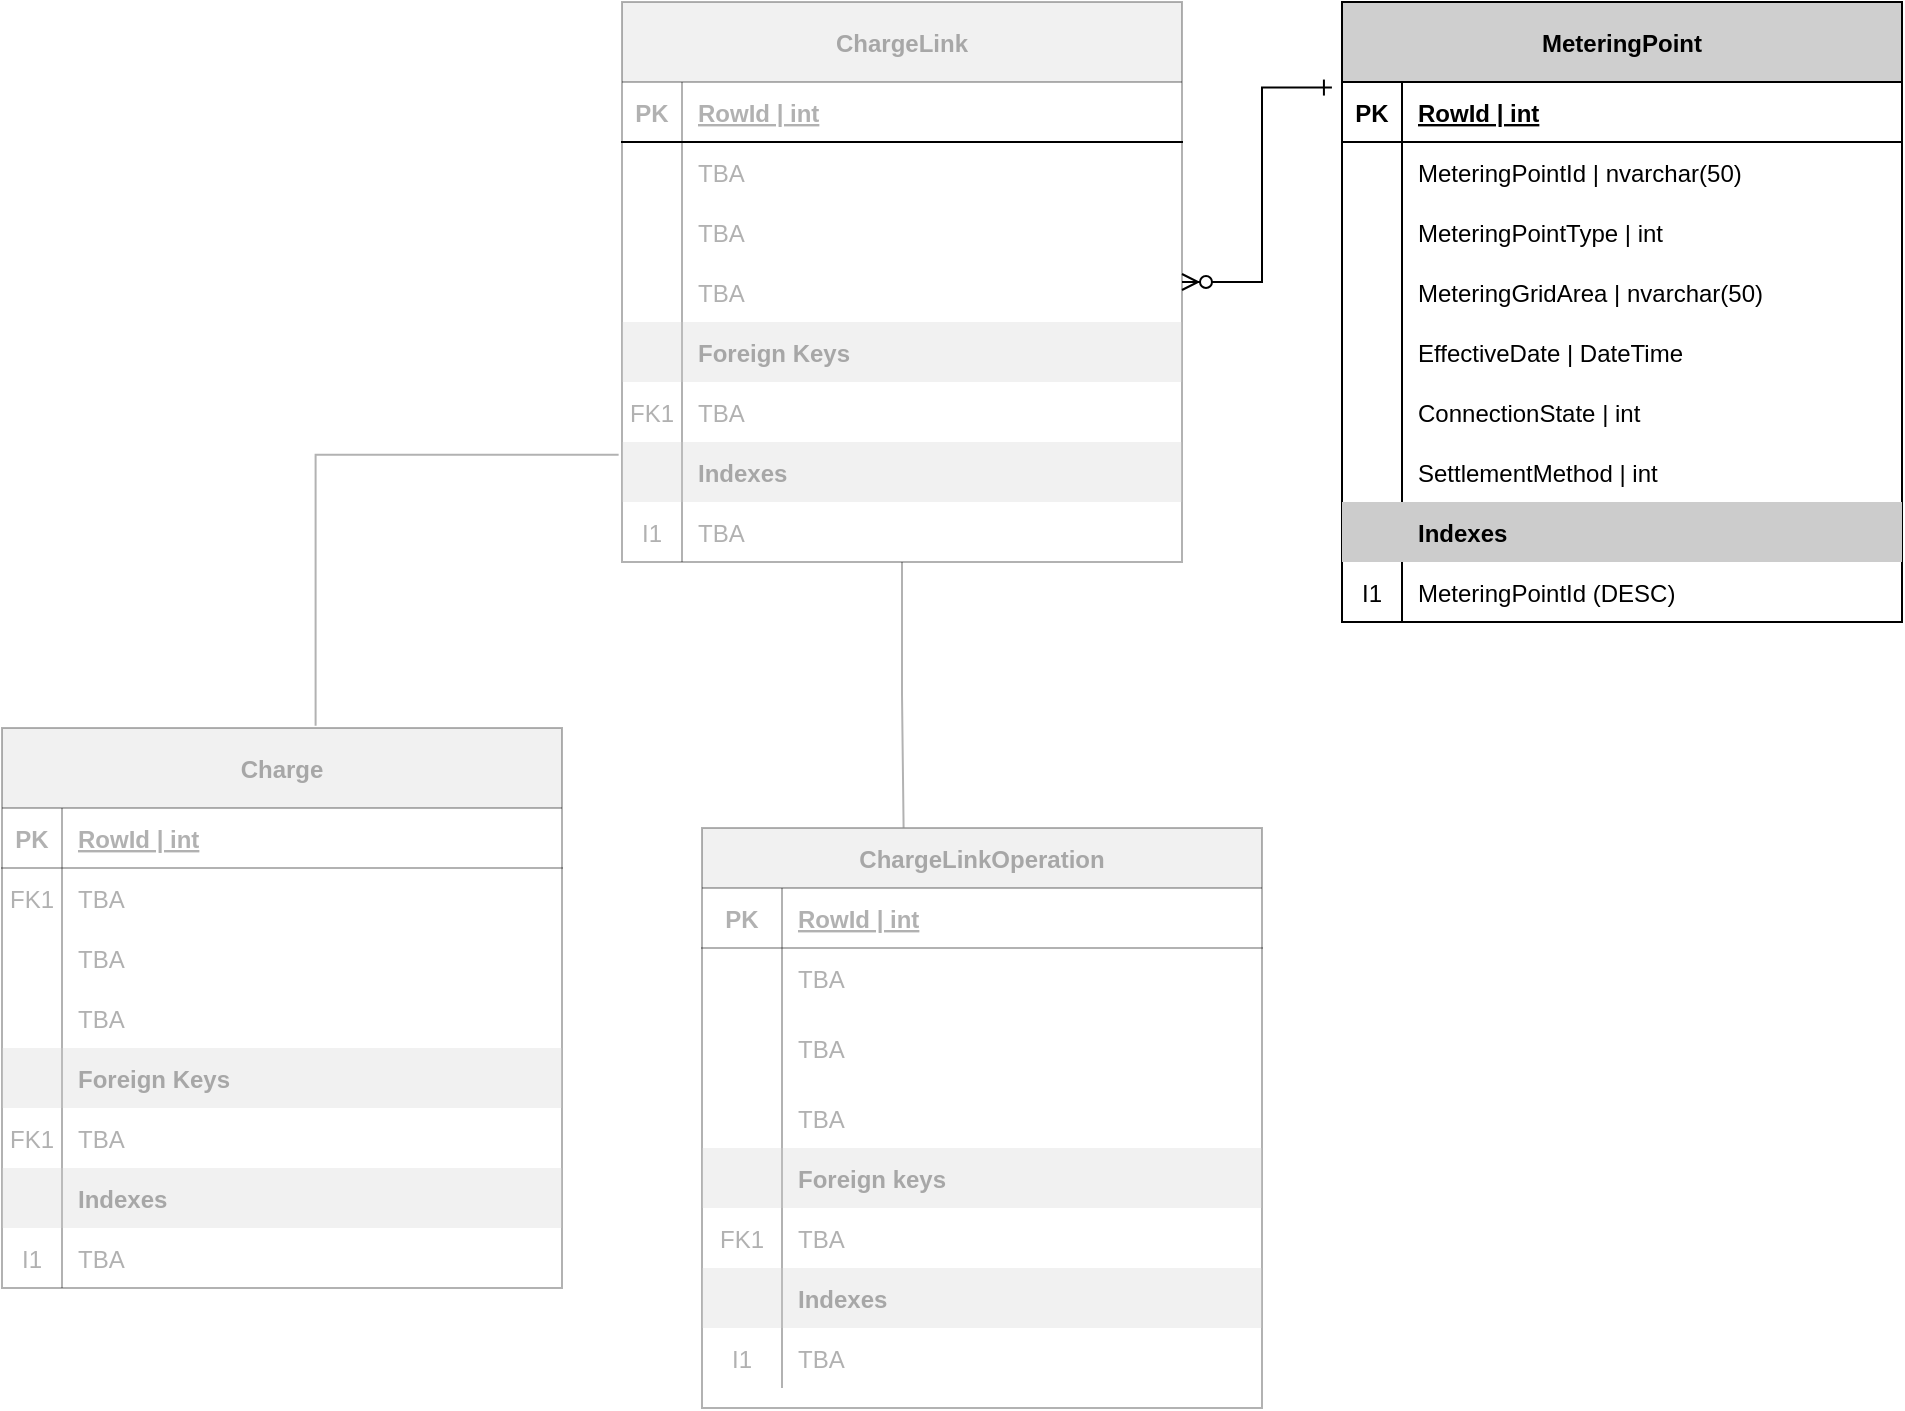 <mxfile version="14.6.13" type="device"><diagram id="uxk1HS1SLVmlLjZ4p60N" name="Side-1"><mxGraphModel dx="1124" dy="880" grid="1" gridSize="10" guides="1" tooltips="1" connect="1" arrows="1" fold="1" page="1" pageScale="1" pageWidth="827" pageHeight="1169" math="0" shadow="0"><root><mxCell id="0"/><mxCell id="1" parent="0"/><mxCell id="UlQkJTch8ZvqXynU9fnz-235" style="edgeStyle=orthogonalEdgeStyle;rounded=0;orthogonalLoop=1;jettySize=auto;html=1;entryX=-0.018;entryY=0.138;entryDx=0;entryDy=0;entryPerimeter=0;fontColor=#000000;startArrow=ERzeroToMany;startFill=1;endArrow=ERone;endFill=0;" parent="1" source="UlQkJTch8ZvqXynU9fnz-1" target="UlQkJTch8ZvqXynU9fnz-192" edge="1"><mxGeometry relative="1" as="geometry"/></mxCell><mxCell id="BSS1oy2duXQBDC6dBG0_-1" style="edgeStyle=orthogonalEdgeStyle;rounded=0;orthogonalLoop=1;jettySize=auto;html=1;entryX=0.36;entryY=-0.001;entryDx=0;entryDy=0;entryPerimeter=0;startArrow=none;startFill=0;endArrow=none;endFill=0;opacity=30;" edge="1" parent="1" source="UlQkJTch8ZvqXynU9fnz-1" target="UlQkJTch8ZvqXynU9fnz-29"><mxGeometry relative="1" as="geometry"/></mxCell><mxCell id="UlQkJTch8ZvqXynU9fnz-1" value="ChargeLink" style="shape=table;startSize=40;container=1;collapsible=1;childLayout=tableLayout;fixedRows=1;rowLines=0;fontStyle=1;align=center;resizeLast=1;fillColor=#CFCFCF;opacity=30;textOpacity=30;" parent="1" vertex="1"><mxGeometry x="400" y="97" width="280" height="280" as="geometry"/></mxCell><mxCell id="UlQkJTch8ZvqXynU9fnz-2" value="" style="shape=partialRectangle;collapsible=0;dropTarget=0;pointerEvents=0;fillColor=none;top=0;left=0;bottom=1;right=0;points=[[0,0.5],[1,0.5]];portConstraint=eastwest;textOpacity=30;" parent="UlQkJTch8ZvqXynU9fnz-1" vertex="1"><mxGeometry y="40" width="280" height="30" as="geometry"/></mxCell><mxCell id="UlQkJTch8ZvqXynU9fnz-3" value="PK" style="shape=partialRectangle;connectable=0;fillColor=none;top=0;left=0;bottom=0;right=0;fontStyle=1;overflow=hidden;textOpacity=30;" parent="UlQkJTch8ZvqXynU9fnz-2" vertex="1"><mxGeometry width="30" height="30" as="geometry"/></mxCell><mxCell id="UlQkJTch8ZvqXynU9fnz-4" value="RowId | int" style="shape=partialRectangle;connectable=0;fillColor=none;top=0;left=0;bottom=0;right=0;align=left;spacingLeft=6;fontStyle=5;overflow=hidden;textOpacity=30;" parent="UlQkJTch8ZvqXynU9fnz-2" vertex="1"><mxGeometry x="30" width="250" height="30" as="geometry"/></mxCell><mxCell id="UlQkJTch8ZvqXynU9fnz-5" value="" style="shape=partialRectangle;collapsible=0;dropTarget=0;pointerEvents=0;fillColor=none;top=0;left=0;bottom=0;right=0;points=[[0,0.5],[1,0.5]];portConstraint=eastwest;textOpacity=30;" parent="UlQkJTch8ZvqXynU9fnz-1" vertex="1"><mxGeometry y="70" width="280" height="30" as="geometry"/></mxCell><mxCell id="UlQkJTch8ZvqXynU9fnz-6" value="" style="shape=partialRectangle;connectable=0;fillColor=none;top=0;left=0;bottom=0;right=0;editable=1;overflow=hidden;textOpacity=30;" parent="UlQkJTch8ZvqXynU9fnz-5" vertex="1"><mxGeometry width="30" height="30" as="geometry"/></mxCell><mxCell id="UlQkJTch8ZvqXynU9fnz-7" value="TBA" style="shape=partialRectangle;connectable=0;fillColor=none;top=0;left=0;bottom=0;right=0;align=left;spacingLeft=6;overflow=hidden;textOpacity=30;" parent="UlQkJTch8ZvqXynU9fnz-5" vertex="1"><mxGeometry x="30" width="250" height="30" as="geometry"/></mxCell><mxCell id="UlQkJTch8ZvqXynU9fnz-11" value="" style="shape=partialRectangle;collapsible=0;dropTarget=0;pointerEvents=0;fillColor=none;top=0;left=0;bottom=0;right=0;points=[[0,0.5],[1,0.5]];portConstraint=eastwest;textOpacity=30;" parent="UlQkJTch8ZvqXynU9fnz-1" vertex="1"><mxGeometry y="100" width="280" height="30" as="geometry"/></mxCell><mxCell id="UlQkJTch8ZvqXynU9fnz-12" value="" style="shape=partialRectangle;connectable=0;fillColor=none;top=0;left=0;bottom=0;right=0;editable=1;overflow=hidden;textOpacity=30;" parent="UlQkJTch8ZvqXynU9fnz-11" vertex="1"><mxGeometry width="30" height="30" as="geometry"/></mxCell><mxCell id="UlQkJTch8ZvqXynU9fnz-13" value="TBA" style="shape=partialRectangle;connectable=0;fillColor=none;top=0;left=0;bottom=0;right=0;align=left;spacingLeft=6;overflow=hidden;textOpacity=30;" parent="UlQkJTch8ZvqXynU9fnz-11" vertex="1"><mxGeometry x="30" width="250" height="30" as="geometry"/></mxCell><mxCell id="UlQkJTch8ZvqXynU9fnz-14" style="shape=partialRectangle;collapsible=0;dropTarget=0;pointerEvents=0;fillColor=none;top=0;left=0;bottom=0;right=0;points=[[0,0.5],[1,0.5]];portConstraint=eastwest;textOpacity=30;" parent="UlQkJTch8ZvqXynU9fnz-1" vertex="1"><mxGeometry y="130" width="280" height="30" as="geometry"/></mxCell><mxCell id="UlQkJTch8ZvqXynU9fnz-15" value="" style="shape=partialRectangle;connectable=0;fillColor=none;top=0;left=0;bottom=0;right=0;editable=1;overflow=hidden;textOpacity=30;" parent="UlQkJTch8ZvqXynU9fnz-14" vertex="1"><mxGeometry width="30" height="30" as="geometry"/></mxCell><mxCell id="UlQkJTch8ZvqXynU9fnz-16" value="TBA" style="shape=partialRectangle;connectable=0;fillColor=none;top=0;left=0;bottom=0;right=0;align=left;spacingLeft=6;overflow=hidden;textOpacity=30;" parent="UlQkJTch8ZvqXynU9fnz-14" vertex="1"><mxGeometry x="30" width="250" height="30" as="geometry"/></mxCell><mxCell id="UlQkJTch8ZvqXynU9fnz-66" style="shape=partialRectangle;collapsible=0;dropTarget=0;pointerEvents=0;fillColor=none;top=0;left=0;bottom=0;right=0;points=[[0,0.5],[1,0.5]];portConstraint=eastwest;textOpacity=30;" parent="UlQkJTch8ZvqXynU9fnz-1" vertex="1"><mxGeometry y="160" width="280" height="30" as="geometry"/></mxCell><mxCell id="UlQkJTch8ZvqXynU9fnz-67" style="shape=partialRectangle;connectable=0;top=0;left=0;bottom=0;right=0;editable=1;overflow=hidden;strokeColor=#CFCFCF;fillColor=#CFCFCF;textOpacity=30;opacity=30;" parent="UlQkJTch8ZvqXynU9fnz-66" vertex="1"><mxGeometry width="30" height="30" as="geometry"/></mxCell><mxCell id="UlQkJTch8ZvqXynU9fnz-68" value="Foreign Keys" style="shape=partialRectangle;connectable=0;top=0;left=0;bottom=0;right=0;align=left;spacingLeft=6;overflow=hidden;strokeColor=#CFCFCF;fillColor=#CFCFCF;fontStyle=1;textOpacity=30;opacity=30;" parent="UlQkJTch8ZvqXynU9fnz-66" vertex="1"><mxGeometry x="30" width="250" height="30" as="geometry"/></mxCell><mxCell id="UlQkJTch8ZvqXynU9fnz-69" style="shape=partialRectangle;collapsible=0;dropTarget=0;pointerEvents=0;fillColor=none;top=0;left=0;bottom=0;right=0;points=[[0,0.5],[1,0.5]];portConstraint=eastwest;textOpacity=30;" parent="UlQkJTch8ZvqXynU9fnz-1" vertex="1"><mxGeometry y="190" width="280" height="30" as="geometry"/></mxCell><mxCell id="UlQkJTch8ZvqXynU9fnz-70" value="FK1" style="shape=partialRectangle;connectable=0;fillColor=none;top=0;left=0;bottom=0;right=0;editable=1;overflow=hidden;textOpacity=30;" parent="UlQkJTch8ZvqXynU9fnz-69" vertex="1"><mxGeometry width="30" height="30" as="geometry"/></mxCell><mxCell id="UlQkJTch8ZvqXynU9fnz-71" value="TBA" style="shape=partialRectangle;connectable=0;fillColor=none;top=0;left=0;bottom=0;right=0;align=left;spacingLeft=6;overflow=hidden;textOpacity=30;" parent="UlQkJTch8ZvqXynU9fnz-69" vertex="1"><mxGeometry x="30" width="250" height="30" as="geometry"/></mxCell><mxCell id="UlQkJTch8ZvqXynU9fnz-72" style="shape=partialRectangle;collapsible=0;dropTarget=0;pointerEvents=0;fillColor=none;top=0;left=0;bottom=0;right=0;points=[[0,0.5],[1,0.5]];portConstraint=eastwest;textOpacity=30;" parent="UlQkJTch8ZvqXynU9fnz-1" vertex="1"><mxGeometry y="220" width="280" height="30" as="geometry"/></mxCell><mxCell id="UlQkJTch8ZvqXynU9fnz-73" style="shape=partialRectangle;connectable=0;top=0;left=0;bottom=0;right=0;editable=1;overflow=hidden;fillColor=#CFCFCF;textOpacity=30;opacity=30;" parent="UlQkJTch8ZvqXynU9fnz-72" vertex="1"><mxGeometry width="30" height="30" as="geometry"/></mxCell><mxCell id="UlQkJTch8ZvqXynU9fnz-74" value="Indexes" style="shape=partialRectangle;connectable=0;top=0;left=0;bottom=0;right=0;align=left;spacingLeft=6;overflow=hidden;fillColor=#CFCFCF;fontStyle=1;textOpacity=30;opacity=30;" parent="UlQkJTch8ZvqXynU9fnz-72" vertex="1"><mxGeometry x="30" width="250" height="30" as="geometry"/></mxCell><mxCell id="UlQkJTch8ZvqXynU9fnz-75" style="shape=partialRectangle;collapsible=0;dropTarget=0;pointerEvents=0;fillColor=none;top=0;left=0;bottom=0;right=0;points=[[0,0.5],[1,0.5]];portConstraint=eastwest;textOpacity=30;" parent="UlQkJTch8ZvqXynU9fnz-1" vertex="1"><mxGeometry y="250" width="280" height="30" as="geometry"/></mxCell><mxCell id="UlQkJTch8ZvqXynU9fnz-76" value="I1" style="shape=partialRectangle;connectable=0;fillColor=none;top=0;left=0;bottom=0;right=0;editable=1;overflow=hidden;textOpacity=30;" parent="UlQkJTch8ZvqXynU9fnz-75" vertex="1"><mxGeometry width="30" height="30" as="geometry"/></mxCell><mxCell id="UlQkJTch8ZvqXynU9fnz-77" value="TBA" style="shape=partialRectangle;connectable=0;fillColor=none;top=0;left=0;bottom=0;right=0;align=left;spacingLeft=6;overflow=hidden;textOpacity=30;" parent="UlQkJTch8ZvqXynU9fnz-75" vertex="1"><mxGeometry x="30" width="250" height="30" as="geometry"/></mxCell><mxCell id="UlQkJTch8ZvqXynU9fnz-29" value="ChargeLinkOperation" style="shape=table;startSize=30;container=1;collapsible=1;childLayout=tableLayout;fixedRows=1;rowLines=0;fontStyle=1;align=center;resizeLast=1;fillColor=#CFCFCF;textOpacity=30;opacity=30;" parent="1" vertex="1"><mxGeometry x="440" y="510" width="280" height="290" as="geometry"/></mxCell><mxCell id="UlQkJTch8ZvqXynU9fnz-30" value="" style="shape=partialRectangle;collapsible=0;dropTarget=0;pointerEvents=0;fillColor=none;top=0;left=0;bottom=1;right=0;points=[[0,0.5],[1,0.5]];portConstraint=eastwest;textOpacity=30;opacity=30;" parent="UlQkJTch8ZvqXynU9fnz-29" vertex="1"><mxGeometry y="30" width="280" height="30" as="geometry"/></mxCell><mxCell id="UlQkJTch8ZvqXynU9fnz-31" value="PK" style="shape=partialRectangle;connectable=0;fillColor=none;top=0;left=0;bottom=0;right=0;fontStyle=1;overflow=hidden;textOpacity=30;opacity=30;" parent="UlQkJTch8ZvqXynU9fnz-30" vertex="1"><mxGeometry width="40" height="30" as="geometry"/></mxCell><mxCell id="UlQkJTch8ZvqXynU9fnz-32" value="RowId | int" style="shape=partialRectangle;connectable=0;fillColor=none;top=0;left=0;bottom=0;right=0;align=left;spacingLeft=6;fontStyle=5;overflow=hidden;textOpacity=30;opacity=30;" parent="UlQkJTch8ZvqXynU9fnz-30" vertex="1"><mxGeometry x="40" width="240" height="30" as="geometry"/></mxCell><mxCell id="UlQkJTch8ZvqXynU9fnz-33" value="" style="shape=partialRectangle;collapsible=0;dropTarget=0;pointerEvents=0;fillColor=none;top=0;left=0;bottom=0;right=0;points=[[0,0.5],[1,0.5]];portConstraint=eastwest;textOpacity=30;opacity=30;" parent="UlQkJTch8ZvqXynU9fnz-29" vertex="1"><mxGeometry y="60" width="280" height="30" as="geometry"/></mxCell><mxCell id="UlQkJTch8ZvqXynU9fnz-34" value="" style="shape=partialRectangle;connectable=0;fillColor=none;top=0;left=0;bottom=0;right=0;editable=1;overflow=hidden;textOpacity=30;opacity=30;" parent="UlQkJTch8ZvqXynU9fnz-33" vertex="1"><mxGeometry width="40" height="30" as="geometry"/></mxCell><mxCell id="UlQkJTch8ZvqXynU9fnz-35" value="TBA" style="shape=partialRectangle;connectable=0;fillColor=none;top=0;left=0;bottom=0;right=0;align=left;spacingLeft=6;overflow=hidden;textOpacity=30;opacity=30;" parent="UlQkJTch8ZvqXynU9fnz-33" vertex="1"><mxGeometry x="40" width="240" height="30" as="geometry"/></mxCell><mxCell id="UlQkJTch8ZvqXynU9fnz-36" value="" style="shape=partialRectangle;collapsible=0;dropTarget=0;pointerEvents=0;fillColor=none;top=0;left=0;bottom=0;right=0;points=[[0,0.5],[1,0.5]];portConstraint=eastwest;textOpacity=30;opacity=30;" parent="UlQkJTch8ZvqXynU9fnz-29" vertex="1"><mxGeometry y="90" width="280" height="40" as="geometry"/></mxCell><mxCell id="UlQkJTch8ZvqXynU9fnz-37" value="" style="shape=partialRectangle;connectable=0;fillColor=none;top=0;left=0;bottom=0;right=0;editable=1;overflow=hidden;textOpacity=30;opacity=30;" parent="UlQkJTch8ZvqXynU9fnz-36" vertex="1"><mxGeometry width="40" height="40" as="geometry"/></mxCell><mxCell id="UlQkJTch8ZvqXynU9fnz-38" value="TBA" style="shape=partialRectangle;connectable=0;fillColor=none;top=0;left=0;bottom=0;right=0;align=left;spacingLeft=6;overflow=hidden;textOpacity=30;opacity=30;" parent="UlQkJTch8ZvqXynU9fnz-36" vertex="1"><mxGeometry x="40" width="240" height="40" as="geometry"/></mxCell><mxCell id="UlQkJTch8ZvqXynU9fnz-39" value="" style="shape=partialRectangle;collapsible=0;dropTarget=0;pointerEvents=0;fillColor=none;top=0;left=0;bottom=0;right=0;points=[[0,0.5],[1,0.5]];portConstraint=eastwest;textOpacity=30;opacity=30;" parent="UlQkJTch8ZvqXynU9fnz-29" vertex="1"><mxGeometry y="130" width="280" height="30" as="geometry"/></mxCell><mxCell id="UlQkJTch8ZvqXynU9fnz-40" value="" style="shape=partialRectangle;connectable=0;fillColor=none;top=0;left=0;bottom=0;right=0;editable=1;overflow=hidden;textOpacity=30;opacity=30;" parent="UlQkJTch8ZvqXynU9fnz-39" vertex="1"><mxGeometry width="40" height="30" as="geometry"/></mxCell><mxCell id="UlQkJTch8ZvqXynU9fnz-41" value="TBA" style="shape=partialRectangle;connectable=0;fillColor=none;top=0;left=0;bottom=0;right=0;align=left;spacingLeft=6;overflow=hidden;textOpacity=30;opacity=30;" parent="UlQkJTch8ZvqXynU9fnz-39" vertex="1"><mxGeometry x="40" width="240" height="30" as="geometry"/></mxCell><mxCell id="UlQkJTch8ZvqXynU9fnz-51" style="shape=partialRectangle;collapsible=0;dropTarget=0;pointerEvents=0;fillColor=none;top=0;left=0;bottom=0;right=0;points=[[0,0.5],[1,0.5]];portConstraint=eastwest;fontStyle=1;textOpacity=30;opacity=30;" parent="UlQkJTch8ZvqXynU9fnz-29" vertex="1"><mxGeometry y="160" width="280" height="30" as="geometry"/></mxCell><mxCell id="UlQkJTch8ZvqXynU9fnz-52" style="shape=partialRectangle;connectable=0;top=0;left=0;bottom=0;right=0;editable=1;overflow=hidden;fillColor=#CFCFCF;textOpacity=30;opacity=30;" parent="UlQkJTch8ZvqXynU9fnz-51" vertex="1"><mxGeometry width="40" height="30" as="geometry"/></mxCell><mxCell id="UlQkJTch8ZvqXynU9fnz-53" value="Foreign keys" style="shape=partialRectangle;connectable=0;top=0;left=0;bottom=0;right=0;align=left;spacingLeft=6;overflow=hidden;fillColor=#CFCFCF;fontStyle=1;textOpacity=30;opacity=30;" parent="UlQkJTch8ZvqXynU9fnz-51" vertex="1"><mxGeometry x="40" width="240" height="30" as="geometry"/></mxCell><mxCell id="UlQkJTch8ZvqXynU9fnz-54" style="shape=partialRectangle;collapsible=0;dropTarget=0;pointerEvents=0;fillColor=none;top=0;left=0;bottom=0;right=0;points=[[0,0.5],[1,0.5]];portConstraint=eastwest;textOpacity=30;opacity=30;" parent="UlQkJTch8ZvqXynU9fnz-29" vertex="1"><mxGeometry y="190" width="280" height="30" as="geometry"/></mxCell><mxCell id="UlQkJTch8ZvqXynU9fnz-55" value="FK1" style="shape=partialRectangle;connectable=0;fillColor=none;top=0;left=0;bottom=0;right=0;editable=1;overflow=hidden;textOpacity=30;opacity=30;" parent="UlQkJTch8ZvqXynU9fnz-54" vertex="1"><mxGeometry width="40" height="30" as="geometry"/></mxCell><mxCell id="UlQkJTch8ZvqXynU9fnz-56" value="TBA" style="shape=partialRectangle;connectable=0;fillColor=none;top=0;left=0;bottom=0;right=0;align=left;spacingLeft=6;overflow=hidden;textOpacity=30;opacity=30;" parent="UlQkJTch8ZvqXynU9fnz-54" vertex="1"><mxGeometry x="40" width="240" height="30" as="geometry"/></mxCell><mxCell id="UlQkJTch8ZvqXynU9fnz-57" style="shape=partialRectangle;collapsible=0;dropTarget=0;pointerEvents=0;fillColor=none;top=0;left=0;bottom=0;right=0;points=[[0,0.5],[1,0.5]];portConstraint=eastwest;textOpacity=30;opacity=30;" parent="UlQkJTch8ZvqXynU9fnz-29" vertex="1"><mxGeometry y="220" width="280" height="30" as="geometry"/></mxCell><mxCell id="UlQkJTch8ZvqXynU9fnz-58" style="shape=partialRectangle;connectable=0;top=0;left=0;bottom=0;right=0;editable=1;overflow=hidden;fillColor=#CFCFCF;textOpacity=30;opacity=30;" parent="UlQkJTch8ZvqXynU9fnz-57" vertex="1"><mxGeometry width="40" height="30" as="geometry"/></mxCell><mxCell id="UlQkJTch8ZvqXynU9fnz-59" value="Indexes" style="shape=partialRectangle;connectable=0;top=0;left=0;bottom=0;right=0;align=left;spacingLeft=6;overflow=hidden;fillColor=#CFCFCF;fontStyle=1;textOpacity=30;opacity=30;" parent="UlQkJTch8ZvqXynU9fnz-57" vertex="1"><mxGeometry x="40" width="240" height="30" as="geometry"/></mxCell><mxCell id="UlQkJTch8ZvqXynU9fnz-60" style="shape=partialRectangle;collapsible=0;dropTarget=0;pointerEvents=0;fillColor=none;top=0;left=0;bottom=0;right=0;points=[[0,0.5],[1,0.5]];portConstraint=eastwest;textOpacity=30;opacity=30;" parent="UlQkJTch8ZvqXynU9fnz-29" vertex="1"><mxGeometry y="250" width="280" height="30" as="geometry"/></mxCell><mxCell id="UlQkJTch8ZvqXynU9fnz-61" value="I1" style="shape=partialRectangle;connectable=0;fillColor=none;top=0;left=0;bottom=0;right=0;editable=1;overflow=hidden;textOpacity=30;opacity=30;" parent="UlQkJTch8ZvqXynU9fnz-60" vertex="1"><mxGeometry width="40" height="30" as="geometry"/></mxCell><mxCell id="UlQkJTch8ZvqXynU9fnz-62" value="TBA" style="shape=partialRectangle;connectable=0;fillColor=none;top=0;left=0;bottom=0;right=0;align=left;spacingLeft=6;overflow=hidden;textOpacity=30;opacity=30;" parent="UlQkJTch8ZvqXynU9fnz-60" vertex="1"><mxGeometry x="40" width="240" height="30" as="geometry"/></mxCell><mxCell id="UlQkJTch8ZvqXynU9fnz-131" value="Charge" style="shape=table;startSize=40;container=1;collapsible=1;childLayout=tableLayout;fixedRows=1;rowLines=0;fontStyle=1;align=center;resizeLast=1;fillColor=#CFCFCF;opacity=30;textOpacity=30;" parent="1" vertex="1"><mxGeometry x="90" y="460" width="280" height="280" as="geometry"/></mxCell><mxCell id="UlQkJTch8ZvqXynU9fnz-132" value="" style="shape=partialRectangle;collapsible=0;dropTarget=0;pointerEvents=0;fillColor=none;top=0;left=0;bottom=1;right=0;points=[[0,0.5],[1,0.5]];portConstraint=eastwest;opacity=30;textOpacity=30;" parent="UlQkJTch8ZvqXynU9fnz-131" vertex="1"><mxGeometry y="40" width="280" height="30" as="geometry"/></mxCell><mxCell id="UlQkJTch8ZvqXynU9fnz-133" value="PK" style="shape=partialRectangle;connectable=0;fillColor=none;top=0;left=0;bottom=0;right=0;fontStyle=1;overflow=hidden;opacity=30;textOpacity=30;" parent="UlQkJTch8ZvqXynU9fnz-132" vertex="1"><mxGeometry width="30" height="30" as="geometry"/></mxCell><mxCell id="UlQkJTch8ZvqXynU9fnz-134" value="RowId | int" style="shape=partialRectangle;connectable=0;fillColor=none;top=0;left=0;bottom=0;right=0;align=left;spacingLeft=6;fontStyle=5;overflow=hidden;opacity=30;textOpacity=30;" parent="UlQkJTch8ZvqXynU9fnz-132" vertex="1"><mxGeometry x="30" width="250" height="30" as="geometry"/></mxCell><mxCell id="UlQkJTch8ZvqXynU9fnz-135" value="" style="shape=partialRectangle;collapsible=0;dropTarget=0;pointerEvents=0;fillColor=none;top=0;left=0;bottom=0;right=0;points=[[0,0.5],[1,0.5]];portConstraint=eastwest;opacity=30;textOpacity=30;" parent="UlQkJTch8ZvqXynU9fnz-131" vertex="1"><mxGeometry y="70" width="280" height="30" as="geometry"/></mxCell><mxCell id="UlQkJTch8ZvqXynU9fnz-136" value="FK1" style="shape=partialRectangle;connectable=0;fillColor=none;top=0;left=0;bottom=0;right=0;editable=1;overflow=hidden;opacity=30;textOpacity=30;" parent="UlQkJTch8ZvqXynU9fnz-135" vertex="1"><mxGeometry width="30" height="30" as="geometry"/></mxCell><mxCell id="UlQkJTch8ZvqXynU9fnz-137" value="TBA" style="shape=partialRectangle;connectable=0;fillColor=none;top=0;left=0;bottom=0;right=0;align=left;spacingLeft=6;overflow=hidden;opacity=30;textOpacity=30;" parent="UlQkJTch8ZvqXynU9fnz-135" vertex="1"><mxGeometry x="30" width="250" height="30" as="geometry"/></mxCell><mxCell id="UlQkJTch8ZvqXynU9fnz-138" value="" style="shape=partialRectangle;collapsible=0;dropTarget=0;pointerEvents=0;fillColor=none;top=0;left=0;bottom=0;right=0;points=[[0,0.5],[1,0.5]];portConstraint=eastwest;opacity=30;textOpacity=30;" parent="UlQkJTch8ZvqXynU9fnz-131" vertex="1"><mxGeometry y="100" width="280" height="30" as="geometry"/></mxCell><mxCell id="UlQkJTch8ZvqXynU9fnz-139" value="" style="shape=partialRectangle;connectable=0;fillColor=none;top=0;left=0;bottom=0;right=0;editable=1;overflow=hidden;opacity=30;textOpacity=30;" parent="UlQkJTch8ZvqXynU9fnz-138" vertex="1"><mxGeometry width="30" height="30" as="geometry"/></mxCell><mxCell id="UlQkJTch8ZvqXynU9fnz-140" value="TBA" style="shape=partialRectangle;connectable=0;fillColor=none;top=0;left=0;bottom=0;right=0;align=left;spacingLeft=6;overflow=hidden;opacity=30;textOpacity=30;" parent="UlQkJTch8ZvqXynU9fnz-138" vertex="1"><mxGeometry x="30" width="250" height="30" as="geometry"/></mxCell><mxCell id="UlQkJTch8ZvqXynU9fnz-141" value="" style="shape=partialRectangle;collapsible=0;dropTarget=0;pointerEvents=0;fillColor=none;top=0;left=0;bottom=0;right=0;points=[[0,0.5],[1,0.5]];portConstraint=eastwest;opacity=30;textOpacity=30;" parent="UlQkJTch8ZvqXynU9fnz-131" vertex="1"><mxGeometry y="130" width="280" height="30" as="geometry"/></mxCell><mxCell id="UlQkJTch8ZvqXynU9fnz-142" value="" style="shape=partialRectangle;connectable=0;fillColor=none;top=0;left=0;bottom=0;right=0;editable=1;overflow=hidden;opacity=30;textOpacity=30;" parent="UlQkJTch8ZvqXynU9fnz-141" vertex="1"><mxGeometry width="30" height="30" as="geometry"/></mxCell><mxCell id="UlQkJTch8ZvqXynU9fnz-143" value="TBA" style="shape=partialRectangle;connectable=0;fillColor=none;top=0;left=0;bottom=0;right=0;align=left;spacingLeft=6;overflow=hidden;opacity=30;textOpacity=30;" parent="UlQkJTch8ZvqXynU9fnz-141" vertex="1"><mxGeometry x="30" width="250" height="30" as="geometry"/></mxCell><mxCell id="UlQkJTch8ZvqXynU9fnz-159" style="shape=partialRectangle;collapsible=0;dropTarget=0;pointerEvents=0;fillColor=none;top=0;left=0;bottom=0;right=0;points=[[0,0.5],[1,0.5]];portConstraint=eastwest;opacity=30;textOpacity=30;" parent="UlQkJTch8ZvqXynU9fnz-131" vertex="1"><mxGeometry y="160" width="280" height="30" as="geometry"/></mxCell><mxCell id="UlQkJTch8ZvqXynU9fnz-160" style="shape=partialRectangle;connectable=0;top=0;left=0;bottom=0;right=0;editable=1;overflow=hidden;strokeColor=#CFCFCF;fillColor=#CFCFCF;opacity=30;textOpacity=30;" parent="UlQkJTch8ZvqXynU9fnz-159" vertex="1"><mxGeometry width="30" height="30" as="geometry"/></mxCell><mxCell id="UlQkJTch8ZvqXynU9fnz-161" value="Foreign Keys" style="shape=partialRectangle;connectable=0;top=0;left=0;bottom=0;right=0;align=left;spacingLeft=6;overflow=hidden;strokeColor=#CFCFCF;fillColor=#CFCFCF;fontStyle=1;opacity=30;textOpacity=30;" parent="UlQkJTch8ZvqXynU9fnz-159" vertex="1"><mxGeometry x="30" width="250" height="30" as="geometry"/></mxCell><mxCell id="UlQkJTch8ZvqXynU9fnz-162" style="shape=partialRectangle;collapsible=0;dropTarget=0;pointerEvents=0;fillColor=none;top=0;left=0;bottom=0;right=0;points=[[0,0.5],[1,0.5]];portConstraint=eastwest;opacity=30;textOpacity=30;" parent="UlQkJTch8ZvqXynU9fnz-131" vertex="1"><mxGeometry y="190" width="280" height="30" as="geometry"/></mxCell><mxCell id="UlQkJTch8ZvqXynU9fnz-163" value="FK1" style="shape=partialRectangle;connectable=0;fillColor=none;top=0;left=0;bottom=0;right=0;editable=1;overflow=hidden;opacity=30;textOpacity=30;" parent="UlQkJTch8ZvqXynU9fnz-162" vertex="1"><mxGeometry width="30" height="30" as="geometry"/></mxCell><mxCell id="UlQkJTch8ZvqXynU9fnz-164" value="TBA" style="shape=partialRectangle;connectable=0;fillColor=none;top=0;left=0;bottom=0;right=0;align=left;spacingLeft=6;overflow=hidden;opacity=30;textOpacity=30;" parent="UlQkJTch8ZvqXynU9fnz-162" vertex="1"><mxGeometry x="30" width="250" height="30" as="geometry"/></mxCell><mxCell id="UlQkJTch8ZvqXynU9fnz-165" style="shape=partialRectangle;collapsible=0;dropTarget=0;pointerEvents=0;fillColor=none;top=0;left=0;bottom=0;right=0;points=[[0,0.5],[1,0.5]];portConstraint=eastwest;opacity=30;textOpacity=30;" parent="UlQkJTch8ZvqXynU9fnz-131" vertex="1"><mxGeometry y="220" width="280" height="30" as="geometry"/></mxCell><mxCell id="UlQkJTch8ZvqXynU9fnz-166" style="shape=partialRectangle;connectable=0;top=0;left=0;bottom=0;right=0;editable=1;overflow=hidden;fillColor=#CFCFCF;opacity=30;textOpacity=30;" parent="UlQkJTch8ZvqXynU9fnz-165" vertex="1"><mxGeometry width="30" height="30" as="geometry"/></mxCell><mxCell id="UlQkJTch8ZvqXynU9fnz-167" value="Indexes" style="shape=partialRectangle;connectable=0;top=0;left=0;bottom=0;right=0;align=left;spacingLeft=6;overflow=hidden;fillColor=#CFCFCF;fontStyle=1;opacity=30;textOpacity=30;" parent="UlQkJTch8ZvqXynU9fnz-165" vertex="1"><mxGeometry x="30" width="250" height="30" as="geometry"/></mxCell><mxCell id="UlQkJTch8ZvqXynU9fnz-168" style="shape=partialRectangle;collapsible=0;dropTarget=0;pointerEvents=0;fillColor=none;top=0;left=0;bottom=0;right=0;points=[[0,0.5],[1,0.5]];portConstraint=eastwest;opacity=30;textOpacity=30;" parent="UlQkJTch8ZvqXynU9fnz-131" vertex="1"><mxGeometry y="250" width="280" height="30" as="geometry"/></mxCell><mxCell id="UlQkJTch8ZvqXynU9fnz-169" value="I1" style="shape=partialRectangle;connectable=0;fillColor=none;top=0;left=0;bottom=0;right=0;editable=1;overflow=hidden;opacity=30;textOpacity=30;" parent="UlQkJTch8ZvqXynU9fnz-168" vertex="1"><mxGeometry width="30" height="30" as="geometry"/></mxCell><mxCell id="UlQkJTch8ZvqXynU9fnz-170" value="TBA" style="shape=partialRectangle;connectable=0;fillColor=none;top=0;left=0;bottom=0;right=0;align=left;spacingLeft=6;overflow=hidden;opacity=30;textOpacity=30;" parent="UlQkJTch8ZvqXynU9fnz-168" vertex="1"><mxGeometry x="30" width="250" height="30" as="geometry"/></mxCell><mxCell id="UlQkJTch8ZvqXynU9fnz-192" value="MeteringPoint" style="shape=table;startSize=40;container=1;collapsible=1;childLayout=tableLayout;fixedRows=1;rowLines=0;fontStyle=1;align=center;resizeLast=1;fillColor=#CFCFCF;" parent="1" vertex="1"><mxGeometry x="760" y="97" width="280" height="310" as="geometry"/></mxCell><mxCell id="UlQkJTch8ZvqXynU9fnz-193" value="" style="shape=partialRectangle;collapsible=0;dropTarget=0;pointerEvents=0;fillColor=none;top=0;left=0;bottom=1;right=0;points=[[0,0.5],[1,0.5]];portConstraint=eastwest;" parent="UlQkJTch8ZvqXynU9fnz-192" vertex="1"><mxGeometry y="40" width="280" height="30" as="geometry"/></mxCell><mxCell id="UlQkJTch8ZvqXynU9fnz-194" value="PK" style="shape=partialRectangle;connectable=0;fillColor=none;top=0;left=0;bottom=0;right=0;fontStyle=1;overflow=hidden;" parent="UlQkJTch8ZvqXynU9fnz-193" vertex="1"><mxGeometry width="30" height="30" as="geometry"/></mxCell><mxCell id="UlQkJTch8ZvqXynU9fnz-195" value="RowId | int" style="shape=partialRectangle;connectable=0;fillColor=none;top=0;left=0;bottom=0;right=0;align=left;spacingLeft=6;fontStyle=5;overflow=hidden;" parent="UlQkJTch8ZvqXynU9fnz-193" vertex="1"><mxGeometry x="30" width="250" height="30" as="geometry"/></mxCell><mxCell id="UlQkJTch8ZvqXynU9fnz-196" value="" style="shape=partialRectangle;collapsible=0;dropTarget=0;pointerEvents=0;fillColor=none;top=0;left=0;bottom=0;right=0;points=[[0,0.5],[1,0.5]];portConstraint=eastwest;" parent="UlQkJTch8ZvqXynU9fnz-192" vertex="1"><mxGeometry y="70" width="280" height="30" as="geometry"/></mxCell><mxCell id="UlQkJTch8ZvqXynU9fnz-197" value="" style="shape=partialRectangle;connectable=0;fillColor=none;top=0;left=0;bottom=0;right=0;editable=1;overflow=hidden;" parent="UlQkJTch8ZvqXynU9fnz-196" vertex="1"><mxGeometry width="30" height="30" as="geometry"/></mxCell><mxCell id="UlQkJTch8ZvqXynU9fnz-198" value="MeteringPointId | nvarchar(50)" style="shape=partialRectangle;connectable=0;fillColor=none;top=0;left=0;bottom=0;right=0;align=left;spacingLeft=6;overflow=hidden;" parent="UlQkJTch8ZvqXynU9fnz-196" vertex="1"><mxGeometry x="30" width="250" height="30" as="geometry"/></mxCell><mxCell id="UlQkJTch8ZvqXynU9fnz-199" value="" style="shape=partialRectangle;collapsible=0;dropTarget=0;pointerEvents=0;fillColor=none;top=0;left=0;bottom=0;right=0;points=[[0,0.5],[1,0.5]];portConstraint=eastwest;" parent="UlQkJTch8ZvqXynU9fnz-192" vertex="1"><mxGeometry y="100" width="280" height="30" as="geometry"/></mxCell><mxCell id="UlQkJTch8ZvqXynU9fnz-200" value="" style="shape=partialRectangle;connectable=0;fillColor=none;top=0;left=0;bottom=0;right=0;editable=1;overflow=hidden;" parent="UlQkJTch8ZvqXynU9fnz-199" vertex="1"><mxGeometry width="30" height="30" as="geometry"/></mxCell><mxCell id="UlQkJTch8ZvqXynU9fnz-201" value="MeteringPointType | int" style="shape=partialRectangle;connectable=0;fillColor=none;top=0;left=0;bottom=0;right=0;align=left;spacingLeft=6;overflow=hidden;" parent="UlQkJTch8ZvqXynU9fnz-199" vertex="1"><mxGeometry x="30" width="250" height="30" as="geometry"/></mxCell><mxCell id="UlQkJTch8ZvqXynU9fnz-202" value="" style="shape=partialRectangle;collapsible=0;dropTarget=0;pointerEvents=0;fillColor=none;top=0;left=0;bottom=0;right=0;points=[[0,0.5],[1,0.5]];portConstraint=eastwest;" parent="UlQkJTch8ZvqXynU9fnz-192" vertex="1"><mxGeometry y="130" width="280" height="30" as="geometry"/></mxCell><mxCell id="UlQkJTch8ZvqXynU9fnz-203" value="" style="shape=partialRectangle;connectable=0;fillColor=none;top=0;left=0;bottom=0;right=0;editable=1;overflow=hidden;" parent="UlQkJTch8ZvqXynU9fnz-202" vertex="1"><mxGeometry width="30" height="30" as="geometry"/></mxCell><mxCell id="UlQkJTch8ZvqXynU9fnz-204" value="MeteringGridArea | nvarchar(50)" style="shape=partialRectangle;connectable=0;fillColor=none;top=0;left=0;bottom=0;right=0;align=left;spacingLeft=6;overflow=hidden;" parent="UlQkJTch8ZvqXynU9fnz-202" vertex="1"><mxGeometry x="30" width="250" height="30" as="geometry"/></mxCell><mxCell id="SF1Mlnx5ftw4oMux-O3F-1" style="shape=partialRectangle;collapsible=0;dropTarget=0;pointerEvents=0;fillColor=none;top=0;left=0;bottom=0;right=0;points=[[0,0.5],[1,0.5]];portConstraint=eastwest;" parent="UlQkJTch8ZvqXynU9fnz-192" vertex="1"><mxGeometry y="160" width="280" height="30" as="geometry"/></mxCell><mxCell id="SF1Mlnx5ftw4oMux-O3F-2" style="shape=partialRectangle;connectable=0;fillColor=none;top=0;left=0;bottom=0;right=0;editable=1;overflow=hidden;" parent="SF1Mlnx5ftw4oMux-O3F-1" vertex="1"><mxGeometry width="30" height="30" as="geometry"/></mxCell><mxCell id="SF1Mlnx5ftw4oMux-O3F-3" value="EffectiveDate | DateTime" style="shape=partialRectangle;connectable=0;fillColor=none;top=0;left=0;bottom=0;right=0;align=left;spacingLeft=6;overflow=hidden;" parent="SF1Mlnx5ftw4oMux-O3F-1" vertex="1"><mxGeometry x="30" width="250" height="30" as="geometry"/></mxCell><mxCell id="SF1Mlnx5ftw4oMux-O3F-4" style="shape=partialRectangle;collapsible=0;dropTarget=0;pointerEvents=0;fillColor=none;top=0;left=0;bottom=0;right=0;points=[[0,0.5],[1,0.5]];portConstraint=eastwest;" parent="UlQkJTch8ZvqXynU9fnz-192" vertex="1"><mxGeometry y="190" width="280" height="30" as="geometry"/></mxCell><mxCell id="SF1Mlnx5ftw4oMux-O3F-5" style="shape=partialRectangle;connectable=0;fillColor=none;top=0;left=0;bottom=0;right=0;editable=1;overflow=hidden;" parent="SF1Mlnx5ftw4oMux-O3F-4" vertex="1"><mxGeometry width="30" height="30" as="geometry"/></mxCell><mxCell id="SF1Mlnx5ftw4oMux-O3F-6" value="ConnectionState | int" style="shape=partialRectangle;connectable=0;fillColor=none;top=0;left=0;bottom=0;right=0;align=left;spacingLeft=6;overflow=hidden;" parent="SF1Mlnx5ftw4oMux-O3F-4" vertex="1"><mxGeometry x="30" width="250" height="30" as="geometry"/></mxCell><mxCell id="SF1Mlnx5ftw4oMux-O3F-7" style="shape=partialRectangle;collapsible=0;dropTarget=0;pointerEvents=0;fillColor=none;top=0;left=0;bottom=0;right=0;points=[[0,0.5],[1,0.5]];portConstraint=eastwest;" parent="UlQkJTch8ZvqXynU9fnz-192" vertex="1"><mxGeometry y="220" width="280" height="30" as="geometry"/></mxCell><mxCell id="SF1Mlnx5ftw4oMux-O3F-8" style="shape=partialRectangle;connectable=0;fillColor=none;top=0;left=0;bottom=0;right=0;editable=1;overflow=hidden;" parent="SF1Mlnx5ftw4oMux-O3F-7" vertex="1"><mxGeometry width="30" height="30" as="geometry"/></mxCell><mxCell id="SF1Mlnx5ftw4oMux-O3F-9" value="SettlementMethod | int" style="shape=partialRectangle;connectable=0;fillColor=none;top=0;left=0;bottom=0;right=0;align=left;spacingLeft=6;overflow=hidden;" parent="SF1Mlnx5ftw4oMux-O3F-7" vertex="1"><mxGeometry x="30" width="250" height="30" as="geometry"/></mxCell><mxCell id="GYE47kny27Qr4__Q0MqL-1" style="shape=partialRectangle;collapsible=0;dropTarget=0;pointerEvents=0;fillColor=none;top=0;left=0;bottom=0;right=0;points=[[0,0.5],[1,0.5]];portConstraint=eastwest;" parent="UlQkJTch8ZvqXynU9fnz-192" vertex="1"><mxGeometry y="250" width="280" height="30" as="geometry"/></mxCell><mxCell id="GYE47kny27Qr4__Q0MqL-2" style="shape=partialRectangle;connectable=0;top=0;left=0;bottom=0;right=0;editable=1;overflow=hidden;fillColor=#CCCCCC;" parent="GYE47kny27Qr4__Q0MqL-1" vertex="1"><mxGeometry width="30" height="30" as="geometry"/></mxCell><mxCell id="GYE47kny27Qr4__Q0MqL-3" value="Indexes" style="shape=partialRectangle;connectable=0;top=0;left=0;bottom=0;right=0;align=left;spacingLeft=6;overflow=hidden;fillColor=#CCCCCC;fontStyle=1" parent="GYE47kny27Qr4__Q0MqL-1" vertex="1"><mxGeometry x="30" width="250" height="30" as="geometry"/></mxCell><mxCell id="GYE47kny27Qr4__Q0MqL-4" style="shape=partialRectangle;collapsible=0;dropTarget=0;pointerEvents=0;fillColor=none;top=0;left=0;bottom=0;right=0;points=[[0,0.5],[1,0.5]];portConstraint=eastwest;" parent="UlQkJTch8ZvqXynU9fnz-192" vertex="1"><mxGeometry y="280" width="280" height="30" as="geometry"/></mxCell><mxCell id="GYE47kny27Qr4__Q0MqL-5" value="I1" style="shape=partialRectangle;connectable=0;fillColor=none;top=0;left=0;bottom=0;right=0;editable=1;overflow=hidden;" parent="GYE47kny27Qr4__Q0MqL-4" vertex="1"><mxGeometry width="30" height="30" as="geometry"/></mxCell><mxCell id="GYE47kny27Qr4__Q0MqL-6" value="MeteringPointId (DESC)" style="shape=partialRectangle;connectable=0;fillColor=none;top=0;left=0;bottom=0;right=0;align=left;spacingLeft=6;overflow=hidden;" parent="GYE47kny27Qr4__Q0MqL-4" vertex="1"><mxGeometry x="30" width="250" height="30" as="geometry"/></mxCell><mxCell id="UlQkJTch8ZvqXynU9fnz-241" style="edgeStyle=orthogonalEdgeStyle;rounded=0;orthogonalLoop=1;jettySize=auto;html=1;entryX=0.56;entryY=-0.004;entryDx=0;entryDy=0;entryPerimeter=0;fontColor=#000000;startArrow=none;startFill=0;endArrow=none;endFill=0;exitX=-0.006;exitY=1.213;exitDx=0;exitDy=0;exitPerimeter=0;opacity=30;" parent="1" source="UlQkJTch8ZvqXynU9fnz-69" target="UlQkJTch8ZvqXynU9fnz-131" edge="1"><mxGeometry relative="1" as="geometry"><mxPoint x="400" y="272" as="sourcePoint"/></mxGeometry></mxCell></root></mxGraphModel></diagram></mxfile>